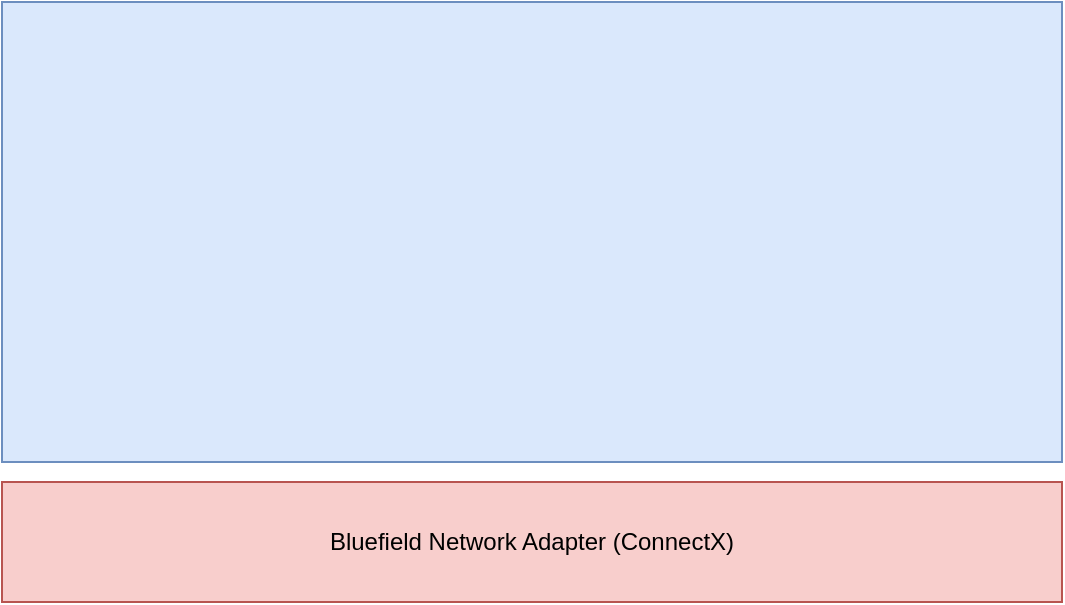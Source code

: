 <mxfile version="21.6.9" type="github">
  <diagram name="第 1 页" id="g7cE3GzgcsRKpcmrCLL8">
    <mxGraphModel dx="780" dy="462" grid="1" gridSize="10" guides="1" tooltips="1" connect="1" arrows="1" fold="1" page="1" pageScale="1" pageWidth="827" pageHeight="1169" math="0" shadow="0">
      <root>
        <mxCell id="0" />
        <mxCell id="1" parent="0" />
        <mxCell id="mwlcz3aquAu8vo3rrySw-1" value="Bluefield Network Adapter (ConnectX)" style="rounded=0;whiteSpace=wrap;html=1;fillColor=#f8cecc;strokeColor=#b85450;" vertex="1" parent="1">
          <mxGeometry x="100" y="420" width="530" height="60" as="geometry" />
        </mxCell>
        <mxCell id="mwlcz3aquAu8vo3rrySw-2" value="" style="rounded=0;whiteSpace=wrap;html=1;fillColor=#dae8fc;strokeColor=#6c8ebf;" vertex="1" parent="1">
          <mxGeometry x="100" y="180" width="530" height="230" as="geometry" />
        </mxCell>
      </root>
    </mxGraphModel>
  </diagram>
</mxfile>
